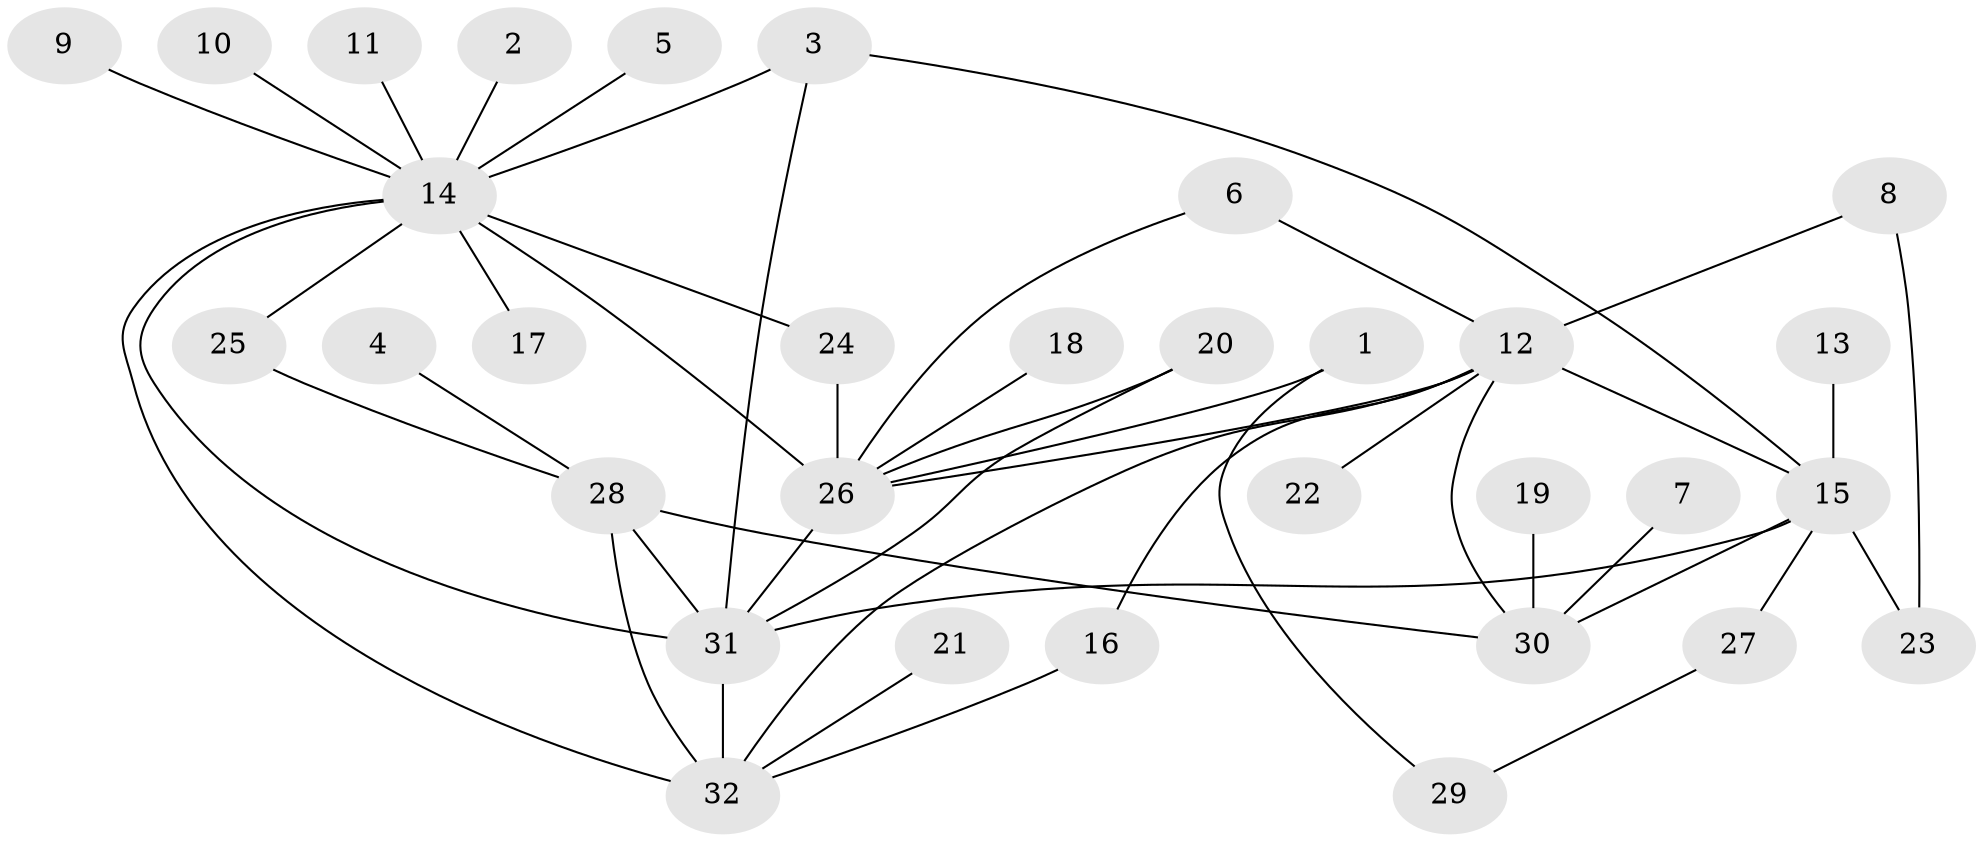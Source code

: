// original degree distribution, {12: 0.019417475728155338, 13: 0.009708737864077669, 6: 0.019417475728155338, 4: 0.038834951456310676, 1: 0.5631067961165048, 18: 0.009708737864077669, 2: 0.20388349514563106, 5: 0.009708737864077669, 9: 0.019417475728155338, 3: 0.07766990291262135, 8: 0.009708737864077669, 7: 0.019417475728155338}
// Generated by graph-tools (version 1.1) at 2025/36/03/04/25 23:36:57]
// undirected, 32 vertices, 47 edges
graph export_dot {
  node [color=gray90,style=filled];
  1;
  2;
  3;
  4;
  5;
  6;
  7;
  8;
  9;
  10;
  11;
  12;
  13;
  14;
  15;
  16;
  17;
  18;
  19;
  20;
  21;
  22;
  23;
  24;
  25;
  26;
  27;
  28;
  29;
  30;
  31;
  32;
  1 -- 26 [weight=1.0];
  1 -- 29 [weight=1.0];
  2 -- 14 [weight=1.0];
  3 -- 14 [weight=1.0];
  3 -- 15 [weight=1.0];
  3 -- 31 [weight=1.0];
  4 -- 28 [weight=1.0];
  5 -- 14 [weight=1.0];
  6 -- 12 [weight=1.0];
  6 -- 26 [weight=1.0];
  7 -- 30 [weight=1.0];
  8 -- 12 [weight=1.0];
  8 -- 23 [weight=1.0];
  9 -- 14 [weight=1.0];
  10 -- 14 [weight=1.0];
  11 -- 14 [weight=1.0];
  12 -- 15 [weight=2.0];
  12 -- 16 [weight=1.0];
  12 -- 22 [weight=1.0];
  12 -- 26 [weight=1.0];
  12 -- 30 [weight=1.0];
  12 -- 32 [weight=1.0];
  13 -- 15 [weight=1.0];
  14 -- 17 [weight=1.0];
  14 -- 24 [weight=2.0];
  14 -- 25 [weight=1.0];
  14 -- 26 [weight=1.0];
  14 -- 31 [weight=2.0];
  14 -- 32 [weight=1.0];
  15 -- 23 [weight=1.0];
  15 -- 27 [weight=1.0];
  15 -- 30 [weight=1.0];
  15 -- 31 [weight=1.0];
  16 -- 32 [weight=1.0];
  18 -- 26 [weight=1.0];
  19 -- 30 [weight=1.0];
  20 -- 26 [weight=1.0];
  20 -- 31 [weight=1.0];
  21 -- 32 [weight=1.0];
  24 -- 26 [weight=1.0];
  25 -- 28 [weight=1.0];
  26 -- 31 [weight=2.0];
  27 -- 29 [weight=1.0];
  28 -- 30 [weight=1.0];
  28 -- 31 [weight=2.0];
  28 -- 32 [weight=1.0];
  31 -- 32 [weight=2.0];
}
